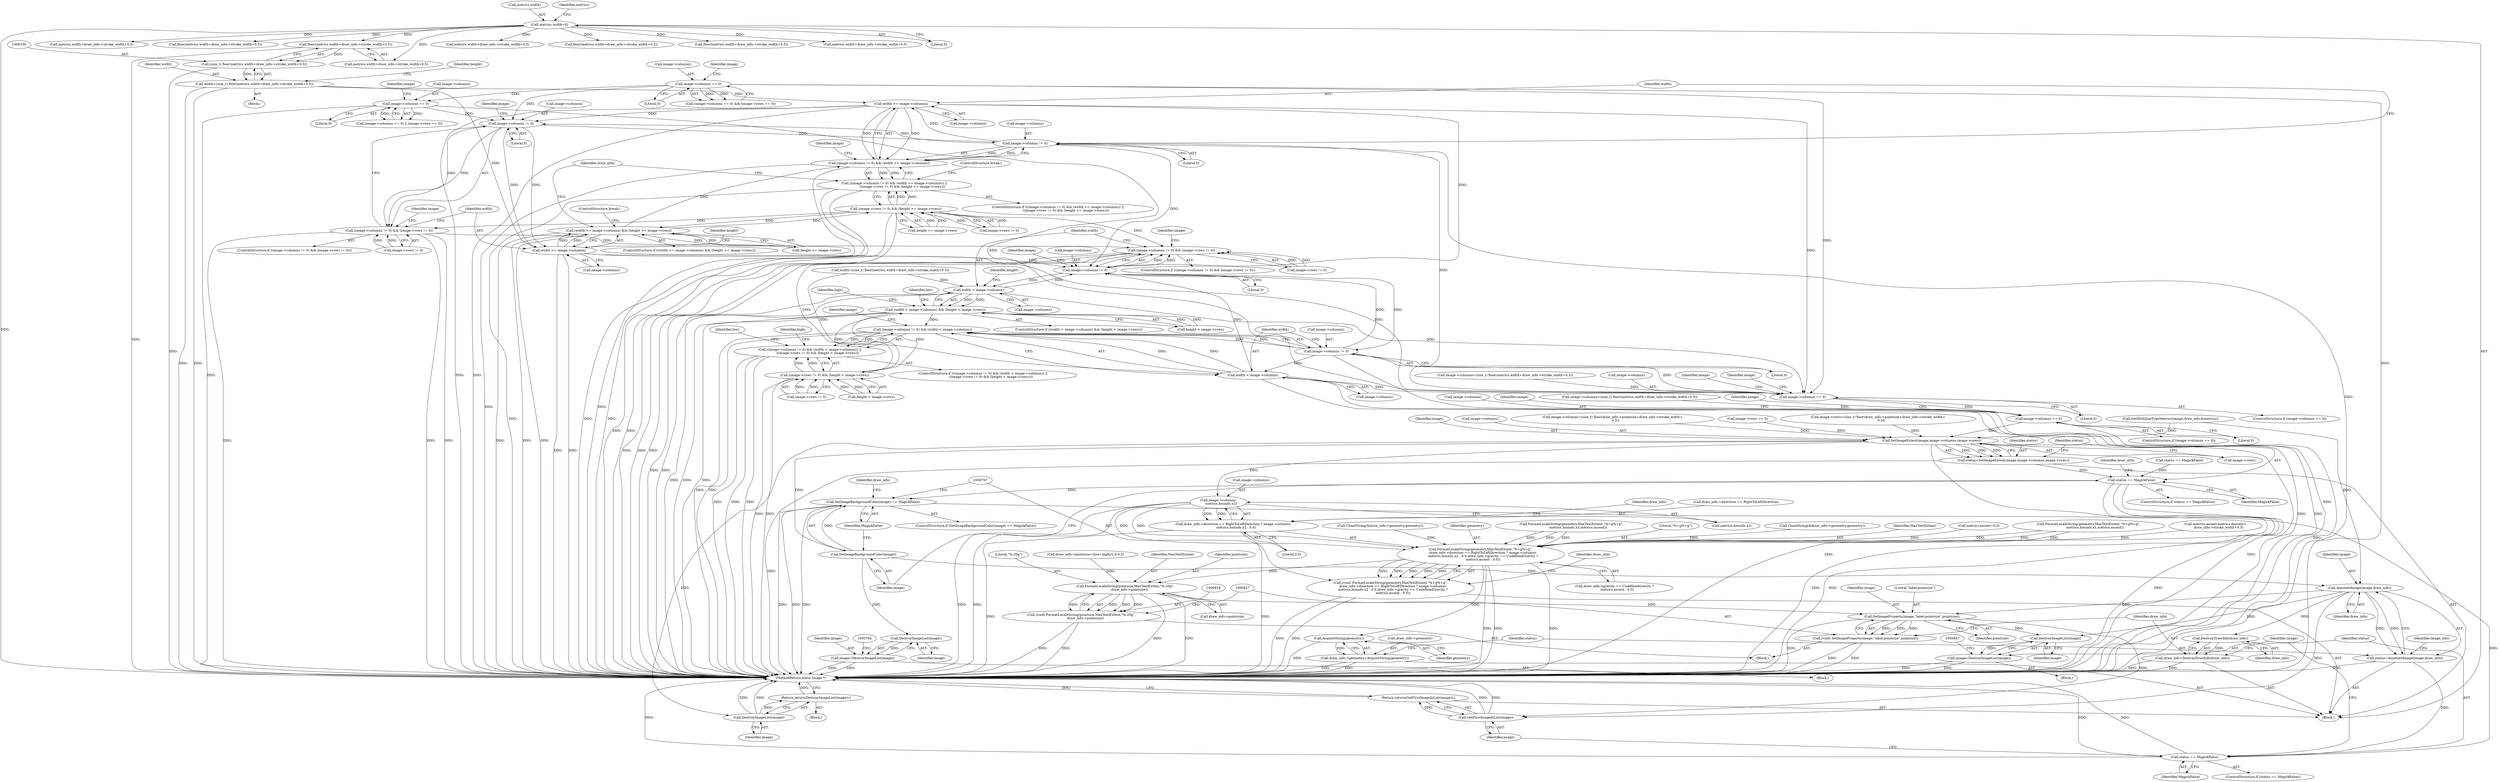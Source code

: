 digraph "0_ImageMagick_aeff00de228bc5a158c2a975ab47845d8a1db456_0@pointer" {
"1000396" [label="(Call,width >= image->columns)"];
"1000333" [label="(Call,width=(size_t) floor(metrics.width+draw_info->stroke_width+0.5))"];
"1000335" [label="(Call,(size_t) floor(metrics.width+draw_info->stroke_width+0.5))"];
"1000337" [label="(Call,floor(metrics.width+draw_info->stroke_width+0.5))"];
"1000200" [label="(Call,metrics.width=0)"];
"1000391" [label="(Call,image->columns != 0)"];
"1000363" [label="(Call,image->columns != 0)"];
"1000396" [label="(Call,width >= image->columns)"];
"1000376" [label="(Call,width >= image->columns)"];
"1000219" [label="(Call,image->columns == 0)"];
"1000271" [label="(Call,image->columns == 0)"];
"1000362" [label="(Call,(image->columns != 0) && (image->rows != 0))"];
"1000502" [label="(Call,(image->columns != 0) && (image->rows != 0))"];
"1000375" [label="(Call,(width >= image->columns) && (height >= image->rows))"];
"1000390" [label="(Call,(image->columns != 0) && (width >= image->columns))"];
"1000389" [label="(Call,((image->columns != 0) && (width >= image->columns)) ||\n                ((image->rows != 0) && (height >= image->rows)))"];
"1000401" [label="(Call,(image->rows != 0) && (height >= image->rows))"];
"1000503" [label="(Call,image->columns != 0)"];
"1000516" [label="(Call,width < image->columns)"];
"1000515" [label="(Call,(width < image->columns) && (height < image->rows))"];
"1000544" [label="(Call,(image->columns != 0) && (width < image->columns))"];
"1000543" [label="(Call,((image->columns != 0) && (width < image->columns)) ||\n                ((image->rows != 0) && (height < image->rows)))"];
"1000555" [label="(Call,(image->rows != 0) && (height < image->rows))"];
"1000623" [label="(Call,image->columns == 0)"];
"1000645" [label="(Call,image->columns == 0)"];
"1000716" [label="(Call,SetImageExtent(image,image->columns,image->rows))"];
"1000714" [label="(Call,status=SetImageExtent(image,image->columns,image->rows))"];
"1000725" [label="(Call,status == MagickFalse)"];
"1000743" [label="(Call,SetImageBackgroundColor(image) == MagickFalse)"];
"1000837" [label="(Call,status == MagickFalse)"];
"1000740" [label="(Call,DestroyImageList(image))"];
"1000739" [label="(Return,return(DestroyImageList(image));)"];
"1000744" [label="(Call,SetImageBackgroundColor(image))"];
"1000760" [label="(Call,DestroyImageList(image))"];
"1000758" [label="(Call,image=DestroyImageList(image))"];
"1000806" [label="(Call,AnnotateImage(image,draw_info))"];
"1000804" [label="(Call,status=AnnotateImage(image,draw_info))"];
"1000828" [label="(Call,SetImageProperty(image,\"label:pointsize\",pointsize))"];
"1000826" [label="(Call,(void) SetImageProperty(image,\"label:pointsize\",pointsize))"];
"1000843" [label="(Call,DestroyImageList(image))"];
"1000841" [label="(Call,image=DestroyImageList(image))"];
"1000850" [label="(Call,GetFirstImageInList(image))"];
"1000849" [label="(Return,return(GetFirstImageInList(image));)"];
"1000834" [label="(Call,DestroyDrawInfo(draw_info))"];
"1000832" [label="(Call,draw_info=DestroyDrawInfo(draw_info))"];
"1000778" [label="(Call,image->columns-\n     metrics.bounds.x2)"];
"1000768" [label="(Call,FormatLocaleString(geometry,MaxTextExtent,\"%+g%+g\",\n     draw_info->direction == RightToLeftDirection ? image->columns-\n     metrics.bounds.x2 : 0.0,draw_info->gravity == UndefinedGravity ?\n     metrics.ascent : 0.0))"];
"1000766" [label="(Call,(void) FormatLocaleString(geometry,MaxTextExtent,\"%+g%+g\",\n     draw_info->direction == RightToLeftDirection ? image->columns-\n     metrics.bounds.x2 : 0.0,draw_info->gravity == UndefinedGravity ?\n     metrics.ascent : 0.0))"];
"1000802" [label="(Call,AcquireString(geometry))"];
"1000798" [label="(Call,draw_info->geometry=AcquireString(geometry))"];
"1000819" [label="(Call,FormatLocaleString(pointsize,MaxTextExtent,\"%.20g\",\n        draw_info->pointsize))"];
"1000817" [label="(Call,(void) FormatLocaleString(pointsize,MaxTextExtent,\"%.20g\",\n        draw_info->pointsize))"];
"1000772" [label="(Call,draw_info->direction == RightToLeftDirection ? image->columns-\n     metrics.bounds.x2 : 0.0)"];
"1000545" [label="(Call,image->columns != 0)"];
"1000550" [label="(Call,width < image->columns)"];
"1000714" [label="(Call,status=SetImageExtent(image,image->columns,image->rows))"];
"1000393" [label="(Identifier,image)"];
"1000412" [label="(ControlStructure,break;)"];
"1000759" [label="(Identifier,image)"];
"1000693" [label="(Call,image->rows == 0)"];
"1000397" [label="(Identifier,width)"];
"1000841" [label="(Call,image=DestroyImageList(image))"];
"1000478" [label="(Call,metrics.width+draw_info->stroke_width+0.5)"];
"1000521" [label="(Call,height < image->rows)"];
"1000839" [label="(Identifier,MagickFalse)"];
"1000364" [label="(Call,image->columns)"];
"1000740" [label="(Call,DestroyImageList(image))"];
"1000745" [label="(Identifier,image)"];
"1000768" [label="(Call,FormatLocaleString(geometry,MaxTextExtent,\"%+g%+g\",\n     draw_info->direction == RightToLeftDirection ? image->columns-\n     metrics.bounds.x2 : 0.0,draw_info->gravity == UndefinedGravity ?\n     metrics.ascent : 0.0))"];
"1000378" [label="(Call,image->columns)"];
"1000805" [label="(Identifier,status)"];
"1000594" [label="(Call,GetMultilineTypeMetrics(image,draw_info,&metrics))"];
"1000821" [label="(Identifier,MaxTextExtent)"];
"1000749" [label="(Identifier,draw_info)"];
"1000812" [label="(Identifier,image_info)"];
"1000376" [label="(Call,width >= image->columns)"];
"1000220" [label="(Call,image->columns)"];
"1000296" [label="(Block,)"];
"1000348" [label="(Identifier,height)"];
"1000766" [label="(Call,(void) FormatLocaleString(geometry,MaxTextExtent,\"%+g%+g\",\n     draw_info->direction == RightToLeftDirection ? image->columns-\n     metrics.bounds.x2 : 0.0,draw_info->gravity == UndefinedGravity ?\n     metrics.ascent : 0.0))"];
"1000477" [label="(Call,floor(metrics.width+draw_info->stroke_width+0.5))"];
"1000201" [label="(Call,metrics.width)"];
"1000544" [label="(Call,(image->columns != 0) && (width < image->columns))"];
"1000727" [label="(Identifier,MagickFalse)"];
"1000726" [label="(Identifier,status)"];
"1000746" [label="(Identifier,MagickFalse)"];
"1000817" [label="(Call,(void) FormatLocaleString(pointsize,MaxTextExtent,\"%.20g\",\n        draw_info->pointsize))"];
"1000628" [label="(Call,image->columns=(size_t) floor(metrics.width+draw_info->stroke_width+0.5))"];
"1000370" [label="(Identifier,image)"];
"1000226" [label="(Identifier,image)"];
"1000652" [label="(Identifier,image)"];
"1000791" [label="(Identifier,draw_info)"];
"1000510" [label="(Identifier,image)"];
"1000106" [label="(Block,)"];
"1000646" [label="(Call,image->columns)"];
"1000829" [label="(Identifier,image)"];
"1000773" [label="(Call,draw_info->direction == RightToLeftDirection)"];
"1000831" [label="(Identifier,pointsize)"];
"1000363" [label="(Call,image->columns != 0)"];
"1000716" [label="(Call,SetImageExtent(image,image->columns,image->rows))"];
"1000516" [label="(Call,width < image->columns)"];
"1000802" [label="(Call,AcquireString(geometry))"];
"1000368" [label="(Call,image->rows != 0)"];
"1000561" [label="(Call,height < image->rows)"];
"1000840" [label="(Block,)"];
"1000730" [label="(Identifier,draw_info)"];
"1000627" [label="(Literal,0)"];
"1000271" [label="(Call,image->columns == 0)"];
"1000392" [label="(Call,image->columns)"];
"1000815" [label="(Block,)"];
"1000725" [label="(Call,status == MagickFalse)"];
"1000223" [label="(Literal,0)"];
"1000771" [label="(Literal,\"%+g%+g\")"];
"1000507" [label="(Literal,0)"];
"1000515" [label="(Call,(width < image->columns) && (height < image->rows))"];
"1000851" [label="(Identifier,image)"];
"1000338" [label="(Call,metrics.width+draw_info->stroke_width+0.5)"];
"1000787" [label="(Literal,0.0)"];
"1000635" [label="(Call,metrics.width+draw_info->stroke_width+0.5)"];
"1000517" [label="(Identifier,width)"];
"1000820" [label="(Identifier,pointsize)"];
"1000758" [label="(Call,image=DestroyImageList(image))"];
"1000634" [label="(Call,floor(metrics.width+draw_info->stroke_width+0.5))"];
"1000501" [label="(ControlStructure,if ((image->columns != 0) && (image->rows != 0)))"];
"1000460" [label="(Call,CloneString(&draw_info->geometry,geometry))"];
"1000742" [label="(ControlStructure,if (SetImageBackgroundColor(image) == MagickFalse))"];
"1000823" [label="(Call,draw_info->pointsize)"];
"1000386" [label="(ControlStructure,break;)"];
"1000545" [label="(Call,image->columns != 0)"];
"1000669" [label="(Identifier,image)"];
"1000698" [label="(Call,image->rows=(size_t) floor(draw_info->pointsize+draw_info->stroke_width+\n      0.5))"];
"1000743" [label="(Call,SetImageBackgroundColor(image) == MagickFalse)"];
"1000834" [label="(Call,DestroyDrawInfo(draw_info))"];
"1000822" [label="(Literal,\"%.20g\")"];
"1000293" [label="(Identifier,draw_info)"];
"1000502" [label="(Call,(image->columns != 0) && (image->rows != 0))"];
"1000518" [label="(Call,image->columns)"];
"1000219" [label="(Call,image->columns == 0)"];
"1000826" [label="(Call,(void) SetImageProperty(image,\"label:pointsize\",pointsize))"];
"1000546" [label="(Call,image->columns)"];
"1000622" [label="(ControlStructure,if (image->columns == 0))"];
"1000832" [label="(Call,draw_info=DestroyDrawInfo(draw_info))"];
"1000836" [label="(ControlStructure,if (status == MagickFalse))"];
"1000503" [label="(Call,image->columns != 0)"];
"1000375" [label="(Call,(width >= image->columns) && (height >= image->rows))"];
"1000388" [label="(ControlStructure,if (((image->columns != 0) && (width >= image->columns)) ||\n                ((image->rows != 0) && (height >= image->rows))))"];
"1000333" [label="(Call,width=(size_t) floor(metrics.width+draw_info->stroke_width+0.5))"];
"1000770" [label="(Identifier,MaxTextExtent)"];
"1000803" [label="(Identifier,geometry)"];
"1000747" [label="(Block,)"];
"1000552" [label="(Call,image->columns)"];
"1000367" [label="(Literal,0)"];
"1000270" [label="(Call,(image->columns == 0) || (image->rows == 0))"];
"1000772" [label="(Call,draw_info->direction == RightToLeftDirection ? image->columns-\n     metrics.bounds.x2 : 0.0)"];
"1000236" [label="(Call,floor(metrics.width+draw_info->stroke_width+0.5))"];
"1000808" [label="(Identifier,draw_info)"];
"1000623" [label="(Call,image->columns == 0)"];
"1000237" [label="(Call,metrics.width+draw_info->stroke_width+0.5)"];
"1000390" [label="(Call,(image->columns != 0) && (width >= image->columns))"];
"1000649" [label="(Literal,0)"];
"1000473" [label="(Call,width=(size_t) floor(metrics.width+draw_info->stroke_width+0.5))"];
"1000741" [label="(Identifier,image)"];
"1000715" [label="(Identifier,status)"];
"1000382" [label="(Identifier,height)"];
"1000647" [label="(Identifier,image)"];
"1000761" [label="(Identifier,image)"];
"1000843" [label="(Call,DestroyImageList(image))"];
"1000389" [label="(Call,((image->columns != 0) && (width >= image->columns)) ||\n                ((image->rows != 0) && (height >= image->rows)))"];
"1000788" [label="(Call,draw_info->gravity == UndefinedGravity ?\n     metrics.ascent : 0.0)"];
"1000508" [label="(Call,image->rows != 0)"];
"1000804" [label="(Call,status=AnnotateImage(image,draw_info))"];
"1000278" [label="(Identifier,image)"];
"1000724" [label="(ControlStructure,if (status == MagickFalse))"];
"1000630" [label="(Identifier,image)"];
"1000782" [label="(Call,metrics.bounds.x2)"];
"1000800" [label="(Identifier,draw_info)"];
"1000230" [label="(Call,image->columns=(size_t) floor(metrics.width+draw_info->stroke_width+0.5))"];
"1000204" [label="(Literal,0)"];
"1000514" [label="(ControlStructure,if ((width < image->columns) && (height < image->rows)))"];
"1000535" [label="(Identifier,high)"];
"1000844" [label="(Identifier,image)"];
"1000567" [label="(Identifier,low)"];
"1000550" [label="(Call,width < image->columns)"];
"1000837" [label="(Call,status == MagickFalse)"];
"1000728" [label="(Block,)"];
"1000807" [label="(Identifier,image)"];
"1000335" [label="(Call,(size_t) floor(metrics.width+draw_info->stroke_width+0.5))"];
"1000407" [label="(Call,height >= image->rows)"];
"1000542" [label="(ControlStructure,if (((image->columns != 0) && (width < image->columns)) ||\n                ((image->rows != 0) && (height < image->rows))))"];
"1000717" [label="(Identifier,image)"];
"1000739" [label="(Return,return(DestroyImageList(image));)"];
"1000543" [label="(Call,((image->columns != 0) && (width < image->columns)) ||\n                ((image->rows != 0) && (height < image->rows)))"];
"1000838" [label="(Identifier,status)"];
"1000850" [label="(Call,GetFirstImageInList(image))"];
"1000395" [label="(Literal,0)"];
"1000556" [label="(Call,image->rows != 0)"];
"1000334" [label="(Identifier,width)"];
"1000207" [label="(Identifier,metrics)"];
"1000721" [label="(Call,image->rows)"];
"1000205" [label="(Call,metrics.ascent=0.0)"];
"1000581" [label="(Call,draw_info->pointsize=(low+high)/2.0-0.5)"];
"1000575" [label="(Identifier,high)"];
"1000381" [label="(Call,height >= image->rows)"];
"1000401" [label="(Call,(image->rows != 0) && (height >= image->rows))"];
"1000744" [label="(Call,SetImageBackgroundColor(image))"];
"1000218" [label="(Call,(image->columns == 0) && (image->rows == 0))"];
"1000527" [label="(Identifier,low)"];
"1000558" [label="(Identifier,image)"];
"1000828" [label="(Call,SetImageProperty(image,\"label:pointsize\",pointsize))"];
"1000806" [label="(Call,AnnotateImage(image,draw_info))"];
"1000718" [label="(Call,image->columns)"];
"1000833" [label="(Identifier,draw_info)"];
"1000760" [label="(Call,DestroyImageList(image))"];
"1000439" [label="(Call,FormatLocaleString(geometry,MaxTextExtent,\"%+g%+g\",\n            -metrics.bounds.x1,metrics.ascent))"];
"1000679" [label="(Call,metrics.ascent-metrics.descent+\n      draw_info->stroke_width+0.5)"];
"1000549" [label="(Literal,0)"];
"1000404" [label="(Identifier,image)"];
"1000644" [label="(ControlStructure,if (image->columns == 0))"];
"1000778" [label="(Call,image->columns-\n     metrics.bounds.x2)"];
"1000798" [label="(Call,draw_info->geometry=AcquireString(geometry))"];
"1000504" [label="(Call,image->columns)"];
"1000320" [label="(Call,CloneString(&draw_info->geometry,geometry))"];
"1000849" [label="(Return,return(GetFirstImageInList(image));)"];
"1000555" [label="(Call,(image->rows != 0) && (height < image->rows))"];
"1000547" [label="(Identifier,image)"];
"1000650" [label="(Call,image->columns=(size_t) floor(draw_info->pointsize+draw_info->stroke_width+\n      0.5))"];
"1000551" [label="(Identifier,width)"];
"1000779" [label="(Call,image->columns)"];
"1000830" [label="(Literal,\"label:pointsize\")"];
"1000275" [label="(Literal,0)"];
"1000852" [label="(MethodReturn,static Image *)"];
"1000799" [label="(Call,draw_info->geometry)"];
"1000272" [label="(Call,image->columns)"];
"1000402" [label="(Call,image->rows != 0)"];
"1000835" [label="(Identifier,draw_info)"];
"1000769" [label="(Identifier,geometry)"];
"1000299" [label="(Call,FormatLocaleString(geometry,MaxTextExtent,\"%+g%+g\",\n            -metrics.bounds.x1,metrics.ascent))"];
"1000624" [label="(Call,image->columns)"];
"1000819" [label="(Call,FormatLocaleString(pointsize,MaxTextExtent,\"%.20g\",\n        draw_info->pointsize))"];
"1000842" [label="(Identifier,image)"];
"1000398" [label="(Call,image->columns)"];
"1000600" [label="(Call,status == MagickFalse)"];
"1000200" [label="(Call,metrics.width=0)"];
"1000645" [label="(Call,image->columns == 0)"];
"1000391" [label="(Call,image->columns != 0)"];
"1000377" [label="(Identifier,width)"];
"1000337" [label="(Call,floor(metrics.width+draw_info->stroke_width+0.5))"];
"1000362" [label="(Call,(image->columns != 0) && (image->rows != 0))"];
"1000374" [label="(ControlStructure,if ((width >= image->columns) && (height >= image->rows)))"];
"1000361" [label="(ControlStructure,if ((image->columns != 0) && (image->rows != 0)))"];
"1000522" [label="(Identifier,height)"];
"1000396" [label="(Call,width >= image->columns)"];
"1000396" -> "1000390"  [label="AST: "];
"1000396" -> "1000398"  [label="CFG: "];
"1000397" -> "1000396"  [label="AST: "];
"1000398" -> "1000396"  [label="AST: "];
"1000390" -> "1000396"  [label="CFG: "];
"1000396" -> "1000852"  [label="DDG: "];
"1000396" -> "1000852"  [label="DDG: "];
"1000396" -> "1000363"  [label="DDG: "];
"1000396" -> "1000390"  [label="DDG: "];
"1000396" -> "1000390"  [label="DDG: "];
"1000333" -> "1000396"  [label="DDG: "];
"1000391" -> "1000396"  [label="DDG: "];
"1000396" -> "1000503"  [label="DDG: "];
"1000396" -> "1000623"  [label="DDG: "];
"1000333" -> "1000296"  [label="AST: "];
"1000333" -> "1000335"  [label="CFG: "];
"1000334" -> "1000333"  [label="AST: "];
"1000335" -> "1000333"  [label="AST: "];
"1000348" -> "1000333"  [label="CFG: "];
"1000333" -> "1000852"  [label="DDG: "];
"1000333" -> "1000852"  [label="DDG: "];
"1000335" -> "1000333"  [label="DDG: "];
"1000333" -> "1000376"  [label="DDG: "];
"1000335" -> "1000337"  [label="CFG: "];
"1000336" -> "1000335"  [label="AST: "];
"1000337" -> "1000335"  [label="AST: "];
"1000335" -> "1000852"  [label="DDG: "];
"1000337" -> "1000335"  [label="DDG: "];
"1000337" -> "1000338"  [label="CFG: "];
"1000338" -> "1000337"  [label="AST: "];
"1000337" -> "1000852"  [label="DDG: "];
"1000200" -> "1000337"  [label="DDG: "];
"1000200" -> "1000106"  [label="AST: "];
"1000200" -> "1000204"  [label="CFG: "];
"1000201" -> "1000200"  [label="AST: "];
"1000204" -> "1000200"  [label="AST: "];
"1000207" -> "1000200"  [label="CFG: "];
"1000200" -> "1000852"  [label="DDG: "];
"1000200" -> "1000236"  [label="DDG: "];
"1000200" -> "1000237"  [label="DDG: "];
"1000200" -> "1000338"  [label="DDG: "];
"1000200" -> "1000477"  [label="DDG: "];
"1000200" -> "1000478"  [label="DDG: "];
"1000200" -> "1000634"  [label="DDG: "];
"1000200" -> "1000635"  [label="DDG: "];
"1000391" -> "1000390"  [label="AST: "];
"1000391" -> "1000395"  [label="CFG: "];
"1000392" -> "1000391"  [label="AST: "];
"1000395" -> "1000391"  [label="AST: "];
"1000397" -> "1000391"  [label="CFG: "];
"1000390" -> "1000391"  [label="CFG: "];
"1000391" -> "1000852"  [label="DDG: "];
"1000391" -> "1000363"  [label="DDG: "];
"1000391" -> "1000390"  [label="DDG: "];
"1000391" -> "1000390"  [label="DDG: "];
"1000363" -> "1000391"  [label="DDG: "];
"1000391" -> "1000503"  [label="DDG: "];
"1000391" -> "1000623"  [label="DDG: "];
"1000363" -> "1000362"  [label="AST: "];
"1000363" -> "1000367"  [label="CFG: "];
"1000364" -> "1000363"  [label="AST: "];
"1000367" -> "1000363"  [label="AST: "];
"1000370" -> "1000363"  [label="CFG: "];
"1000362" -> "1000363"  [label="CFG: "];
"1000363" -> "1000362"  [label="DDG: "];
"1000363" -> "1000362"  [label="DDG: "];
"1000376" -> "1000363"  [label="DDG: "];
"1000219" -> "1000363"  [label="DDG: "];
"1000271" -> "1000363"  [label="DDG: "];
"1000363" -> "1000376"  [label="DDG: "];
"1000376" -> "1000375"  [label="AST: "];
"1000376" -> "1000378"  [label="CFG: "];
"1000377" -> "1000376"  [label="AST: "];
"1000378" -> "1000376"  [label="AST: "];
"1000382" -> "1000376"  [label="CFG: "];
"1000375" -> "1000376"  [label="CFG: "];
"1000376" -> "1000852"  [label="DDG: "];
"1000376" -> "1000852"  [label="DDG: "];
"1000376" -> "1000375"  [label="DDG: "];
"1000376" -> "1000375"  [label="DDG: "];
"1000376" -> "1000503"  [label="DDG: "];
"1000376" -> "1000623"  [label="DDG: "];
"1000219" -> "1000218"  [label="AST: "];
"1000219" -> "1000223"  [label="CFG: "];
"1000220" -> "1000219"  [label="AST: "];
"1000223" -> "1000219"  [label="AST: "];
"1000226" -> "1000219"  [label="CFG: "];
"1000218" -> "1000219"  [label="CFG: "];
"1000219" -> "1000852"  [label="DDG: "];
"1000219" -> "1000218"  [label="DDG: "];
"1000219" -> "1000218"  [label="DDG: "];
"1000219" -> "1000271"  [label="DDG: "];
"1000219" -> "1000623"  [label="DDG: "];
"1000271" -> "1000270"  [label="AST: "];
"1000271" -> "1000275"  [label="CFG: "];
"1000272" -> "1000271"  [label="AST: "];
"1000275" -> "1000271"  [label="AST: "];
"1000278" -> "1000271"  [label="CFG: "];
"1000270" -> "1000271"  [label="CFG: "];
"1000271" -> "1000852"  [label="DDG: "];
"1000271" -> "1000270"  [label="DDG: "];
"1000271" -> "1000270"  [label="DDG: "];
"1000271" -> "1000623"  [label="DDG: "];
"1000362" -> "1000361"  [label="AST: "];
"1000362" -> "1000368"  [label="CFG: "];
"1000368" -> "1000362"  [label="AST: "];
"1000377" -> "1000362"  [label="CFG: "];
"1000393" -> "1000362"  [label="CFG: "];
"1000362" -> "1000852"  [label="DDG: "];
"1000362" -> "1000852"  [label="DDG: "];
"1000362" -> "1000852"  [label="DDG: "];
"1000401" -> "1000362"  [label="DDG: "];
"1000368" -> "1000362"  [label="DDG: "];
"1000368" -> "1000362"  [label="DDG: "];
"1000362" -> "1000502"  [label="DDG: "];
"1000502" -> "1000501"  [label="AST: "];
"1000502" -> "1000503"  [label="CFG: "];
"1000502" -> "1000508"  [label="CFG: "];
"1000503" -> "1000502"  [label="AST: "];
"1000508" -> "1000502"  [label="AST: "];
"1000517" -> "1000502"  [label="CFG: "];
"1000547" -> "1000502"  [label="CFG: "];
"1000502" -> "1000852"  [label="DDG: "];
"1000502" -> "1000852"  [label="DDG: "];
"1000502" -> "1000852"  [label="DDG: "];
"1000503" -> "1000502"  [label="DDG: "];
"1000503" -> "1000502"  [label="DDG: "];
"1000401" -> "1000502"  [label="DDG: "];
"1000555" -> "1000502"  [label="DDG: "];
"1000508" -> "1000502"  [label="DDG: "];
"1000508" -> "1000502"  [label="DDG: "];
"1000375" -> "1000374"  [label="AST: "];
"1000375" -> "1000381"  [label="CFG: "];
"1000381" -> "1000375"  [label="AST: "];
"1000386" -> "1000375"  [label="CFG: "];
"1000293" -> "1000375"  [label="CFG: "];
"1000375" -> "1000852"  [label="DDG: "];
"1000375" -> "1000852"  [label="DDG: "];
"1000375" -> "1000852"  [label="DDG: "];
"1000401" -> "1000375"  [label="DDG: "];
"1000381" -> "1000375"  [label="DDG: "];
"1000381" -> "1000375"  [label="DDG: "];
"1000375" -> "1000390"  [label="DDG: "];
"1000375" -> "1000401"  [label="DDG: "];
"1000390" -> "1000389"  [label="AST: "];
"1000404" -> "1000390"  [label="CFG: "];
"1000389" -> "1000390"  [label="CFG: "];
"1000390" -> "1000852"  [label="DDG: "];
"1000390" -> "1000852"  [label="DDG: "];
"1000390" -> "1000389"  [label="DDG: "];
"1000390" -> "1000389"  [label="DDG: "];
"1000389" -> "1000388"  [label="AST: "];
"1000389" -> "1000401"  [label="CFG: "];
"1000401" -> "1000389"  [label="AST: "];
"1000412" -> "1000389"  [label="CFG: "];
"1000293" -> "1000389"  [label="CFG: "];
"1000389" -> "1000852"  [label="DDG: "];
"1000389" -> "1000852"  [label="DDG: "];
"1000389" -> "1000852"  [label="DDG: "];
"1000401" -> "1000389"  [label="DDG: "];
"1000401" -> "1000389"  [label="DDG: "];
"1000401" -> "1000402"  [label="CFG: "];
"1000401" -> "1000407"  [label="CFG: "];
"1000402" -> "1000401"  [label="AST: "];
"1000407" -> "1000401"  [label="AST: "];
"1000401" -> "1000852"  [label="DDG: "];
"1000401" -> "1000852"  [label="DDG: "];
"1000402" -> "1000401"  [label="DDG: "];
"1000402" -> "1000401"  [label="DDG: "];
"1000407" -> "1000401"  [label="DDG: "];
"1000407" -> "1000401"  [label="DDG: "];
"1000503" -> "1000507"  [label="CFG: "];
"1000504" -> "1000503"  [label="AST: "];
"1000507" -> "1000503"  [label="AST: "];
"1000510" -> "1000503"  [label="CFG: "];
"1000545" -> "1000503"  [label="DDG: "];
"1000516" -> "1000503"  [label="DDG: "];
"1000550" -> "1000503"  [label="DDG: "];
"1000503" -> "1000516"  [label="DDG: "];
"1000503" -> "1000545"  [label="DDG: "];
"1000516" -> "1000515"  [label="AST: "];
"1000516" -> "1000518"  [label="CFG: "];
"1000517" -> "1000516"  [label="AST: "];
"1000518" -> "1000516"  [label="AST: "];
"1000522" -> "1000516"  [label="CFG: "];
"1000515" -> "1000516"  [label="CFG: "];
"1000516" -> "1000852"  [label="DDG: "];
"1000516" -> "1000852"  [label="DDG: "];
"1000516" -> "1000515"  [label="DDG: "];
"1000516" -> "1000515"  [label="DDG: "];
"1000473" -> "1000516"  [label="DDG: "];
"1000516" -> "1000623"  [label="DDG: "];
"1000515" -> "1000514"  [label="AST: "];
"1000515" -> "1000521"  [label="CFG: "];
"1000521" -> "1000515"  [label="AST: "];
"1000527" -> "1000515"  [label="CFG: "];
"1000535" -> "1000515"  [label="CFG: "];
"1000515" -> "1000852"  [label="DDG: "];
"1000515" -> "1000852"  [label="DDG: "];
"1000515" -> "1000852"  [label="DDG: "];
"1000555" -> "1000515"  [label="DDG: "];
"1000521" -> "1000515"  [label="DDG: "];
"1000521" -> "1000515"  [label="DDG: "];
"1000515" -> "1000544"  [label="DDG: "];
"1000515" -> "1000555"  [label="DDG: "];
"1000544" -> "1000543"  [label="AST: "];
"1000544" -> "1000545"  [label="CFG: "];
"1000544" -> "1000550"  [label="CFG: "];
"1000545" -> "1000544"  [label="AST: "];
"1000550" -> "1000544"  [label="AST: "];
"1000558" -> "1000544"  [label="CFG: "];
"1000543" -> "1000544"  [label="CFG: "];
"1000544" -> "1000852"  [label="DDG: "];
"1000544" -> "1000852"  [label="DDG: "];
"1000544" -> "1000543"  [label="DDG: "];
"1000544" -> "1000543"  [label="DDG: "];
"1000545" -> "1000544"  [label="DDG: "];
"1000545" -> "1000544"  [label="DDG: "];
"1000550" -> "1000544"  [label="DDG: "];
"1000550" -> "1000544"  [label="DDG: "];
"1000543" -> "1000542"  [label="AST: "];
"1000543" -> "1000555"  [label="CFG: "];
"1000555" -> "1000543"  [label="AST: "];
"1000567" -> "1000543"  [label="CFG: "];
"1000575" -> "1000543"  [label="CFG: "];
"1000543" -> "1000852"  [label="DDG: "];
"1000543" -> "1000852"  [label="DDG: "];
"1000543" -> "1000852"  [label="DDG: "];
"1000555" -> "1000543"  [label="DDG: "];
"1000555" -> "1000543"  [label="DDG: "];
"1000555" -> "1000556"  [label="CFG: "];
"1000555" -> "1000561"  [label="CFG: "];
"1000556" -> "1000555"  [label="AST: "];
"1000561" -> "1000555"  [label="AST: "];
"1000555" -> "1000852"  [label="DDG: "];
"1000555" -> "1000852"  [label="DDG: "];
"1000556" -> "1000555"  [label="DDG: "];
"1000556" -> "1000555"  [label="DDG: "];
"1000561" -> "1000555"  [label="DDG: "];
"1000561" -> "1000555"  [label="DDG: "];
"1000623" -> "1000622"  [label="AST: "];
"1000623" -> "1000627"  [label="CFG: "];
"1000624" -> "1000623"  [label="AST: "];
"1000627" -> "1000623"  [label="AST: "];
"1000630" -> "1000623"  [label="CFG: "];
"1000647" -> "1000623"  [label="CFG: "];
"1000545" -> "1000623"  [label="DDG: "];
"1000230" -> "1000623"  [label="DDG: "];
"1000550" -> "1000623"  [label="DDG: "];
"1000623" -> "1000645"  [label="DDG: "];
"1000645" -> "1000644"  [label="AST: "];
"1000645" -> "1000649"  [label="CFG: "];
"1000646" -> "1000645"  [label="AST: "];
"1000649" -> "1000645"  [label="AST: "];
"1000652" -> "1000645"  [label="CFG: "];
"1000669" -> "1000645"  [label="CFG: "];
"1000645" -> "1000852"  [label="DDG: "];
"1000628" -> "1000645"  [label="DDG: "];
"1000645" -> "1000716"  [label="DDG: "];
"1000716" -> "1000714"  [label="AST: "];
"1000716" -> "1000721"  [label="CFG: "];
"1000717" -> "1000716"  [label="AST: "];
"1000718" -> "1000716"  [label="AST: "];
"1000721" -> "1000716"  [label="AST: "];
"1000714" -> "1000716"  [label="CFG: "];
"1000716" -> "1000852"  [label="DDG: "];
"1000716" -> "1000852"  [label="DDG: "];
"1000716" -> "1000714"  [label="DDG: "];
"1000716" -> "1000714"  [label="DDG: "];
"1000716" -> "1000714"  [label="DDG: "];
"1000594" -> "1000716"  [label="DDG: "];
"1000650" -> "1000716"  [label="DDG: "];
"1000698" -> "1000716"  [label="DDG: "];
"1000693" -> "1000716"  [label="DDG: "];
"1000716" -> "1000740"  [label="DDG: "];
"1000716" -> "1000744"  [label="DDG: "];
"1000716" -> "1000778"  [label="DDG: "];
"1000714" -> "1000106"  [label="AST: "];
"1000715" -> "1000714"  [label="AST: "];
"1000726" -> "1000714"  [label="CFG: "];
"1000714" -> "1000852"  [label="DDG: "];
"1000714" -> "1000725"  [label="DDG: "];
"1000725" -> "1000724"  [label="AST: "];
"1000725" -> "1000727"  [label="CFG: "];
"1000726" -> "1000725"  [label="AST: "];
"1000727" -> "1000725"  [label="AST: "];
"1000730" -> "1000725"  [label="CFG: "];
"1000745" -> "1000725"  [label="CFG: "];
"1000725" -> "1000852"  [label="DDG: "];
"1000725" -> "1000852"  [label="DDG: "];
"1000725" -> "1000852"  [label="DDG: "];
"1000600" -> "1000725"  [label="DDG: "];
"1000725" -> "1000743"  [label="DDG: "];
"1000743" -> "1000742"  [label="AST: "];
"1000743" -> "1000746"  [label="CFG: "];
"1000744" -> "1000743"  [label="AST: "];
"1000746" -> "1000743"  [label="AST: "];
"1000749" -> "1000743"  [label="CFG: "];
"1000767" -> "1000743"  [label="CFG: "];
"1000743" -> "1000852"  [label="DDG: "];
"1000743" -> "1000852"  [label="DDG: "];
"1000743" -> "1000852"  [label="DDG: "];
"1000744" -> "1000743"  [label="DDG: "];
"1000743" -> "1000837"  [label="DDG: "];
"1000837" -> "1000836"  [label="AST: "];
"1000837" -> "1000839"  [label="CFG: "];
"1000838" -> "1000837"  [label="AST: "];
"1000839" -> "1000837"  [label="AST: "];
"1000842" -> "1000837"  [label="CFG: "];
"1000851" -> "1000837"  [label="CFG: "];
"1000837" -> "1000852"  [label="DDG: "];
"1000837" -> "1000852"  [label="DDG: "];
"1000837" -> "1000852"  [label="DDG: "];
"1000804" -> "1000837"  [label="DDG: "];
"1000740" -> "1000739"  [label="AST: "];
"1000740" -> "1000741"  [label="CFG: "];
"1000741" -> "1000740"  [label="AST: "];
"1000739" -> "1000740"  [label="CFG: "];
"1000740" -> "1000852"  [label="DDG: "];
"1000740" -> "1000852"  [label="DDG: "];
"1000740" -> "1000739"  [label="DDG: "];
"1000739" -> "1000728"  [label="AST: "];
"1000852" -> "1000739"  [label="CFG: "];
"1000739" -> "1000852"  [label="DDG: "];
"1000744" -> "1000745"  [label="CFG: "];
"1000745" -> "1000744"  [label="AST: "];
"1000746" -> "1000744"  [label="CFG: "];
"1000744" -> "1000760"  [label="DDG: "];
"1000744" -> "1000806"  [label="DDG: "];
"1000760" -> "1000758"  [label="AST: "];
"1000760" -> "1000761"  [label="CFG: "];
"1000761" -> "1000760"  [label="AST: "];
"1000758" -> "1000760"  [label="CFG: "];
"1000760" -> "1000758"  [label="DDG: "];
"1000758" -> "1000747"  [label="AST: "];
"1000759" -> "1000758"  [label="AST: "];
"1000764" -> "1000758"  [label="CFG: "];
"1000758" -> "1000852"  [label="DDG: "];
"1000758" -> "1000852"  [label="DDG: "];
"1000806" -> "1000804"  [label="AST: "];
"1000806" -> "1000808"  [label="CFG: "];
"1000807" -> "1000806"  [label="AST: "];
"1000808" -> "1000806"  [label="AST: "];
"1000804" -> "1000806"  [label="CFG: "];
"1000806" -> "1000804"  [label="DDG: "];
"1000806" -> "1000804"  [label="DDG: "];
"1000594" -> "1000806"  [label="DDG: "];
"1000806" -> "1000828"  [label="DDG: "];
"1000806" -> "1000834"  [label="DDG: "];
"1000806" -> "1000843"  [label="DDG: "];
"1000806" -> "1000850"  [label="DDG: "];
"1000804" -> "1000106"  [label="AST: "];
"1000805" -> "1000804"  [label="AST: "];
"1000812" -> "1000804"  [label="CFG: "];
"1000804" -> "1000852"  [label="DDG: "];
"1000828" -> "1000826"  [label="AST: "];
"1000828" -> "1000831"  [label="CFG: "];
"1000829" -> "1000828"  [label="AST: "];
"1000830" -> "1000828"  [label="AST: "];
"1000831" -> "1000828"  [label="AST: "];
"1000826" -> "1000828"  [label="CFG: "];
"1000828" -> "1000852"  [label="DDG: "];
"1000828" -> "1000826"  [label="DDG: "];
"1000828" -> "1000826"  [label="DDG: "];
"1000828" -> "1000826"  [label="DDG: "];
"1000819" -> "1000828"  [label="DDG: "];
"1000828" -> "1000843"  [label="DDG: "];
"1000828" -> "1000850"  [label="DDG: "];
"1000826" -> "1000815"  [label="AST: "];
"1000827" -> "1000826"  [label="AST: "];
"1000833" -> "1000826"  [label="CFG: "];
"1000826" -> "1000852"  [label="DDG: "];
"1000826" -> "1000852"  [label="DDG: "];
"1000843" -> "1000841"  [label="AST: "];
"1000843" -> "1000844"  [label="CFG: "];
"1000844" -> "1000843"  [label="AST: "];
"1000841" -> "1000843"  [label="CFG: "];
"1000843" -> "1000841"  [label="DDG: "];
"1000841" -> "1000840"  [label="AST: "];
"1000842" -> "1000841"  [label="AST: "];
"1000847" -> "1000841"  [label="CFG: "];
"1000841" -> "1000852"  [label="DDG: "];
"1000841" -> "1000852"  [label="DDG: "];
"1000850" -> "1000849"  [label="AST: "];
"1000850" -> "1000851"  [label="CFG: "];
"1000851" -> "1000850"  [label="AST: "];
"1000849" -> "1000850"  [label="CFG: "];
"1000850" -> "1000852"  [label="DDG: "];
"1000850" -> "1000852"  [label="DDG: "];
"1000850" -> "1000849"  [label="DDG: "];
"1000849" -> "1000106"  [label="AST: "];
"1000852" -> "1000849"  [label="CFG: "];
"1000849" -> "1000852"  [label="DDG: "];
"1000834" -> "1000832"  [label="AST: "];
"1000834" -> "1000835"  [label="CFG: "];
"1000835" -> "1000834"  [label="AST: "];
"1000832" -> "1000834"  [label="CFG: "];
"1000834" -> "1000832"  [label="DDG: "];
"1000832" -> "1000106"  [label="AST: "];
"1000833" -> "1000832"  [label="AST: "];
"1000838" -> "1000832"  [label="CFG: "];
"1000832" -> "1000852"  [label="DDG: "];
"1000832" -> "1000852"  [label="DDG: "];
"1000778" -> "1000772"  [label="AST: "];
"1000778" -> "1000782"  [label="CFG: "];
"1000779" -> "1000778"  [label="AST: "];
"1000782" -> "1000778"  [label="AST: "];
"1000772" -> "1000778"  [label="CFG: "];
"1000778" -> "1000852"  [label="DDG: "];
"1000778" -> "1000852"  [label="DDG: "];
"1000778" -> "1000768"  [label="DDG: "];
"1000778" -> "1000768"  [label="DDG: "];
"1000778" -> "1000772"  [label="DDG: "];
"1000778" -> "1000772"  [label="DDG: "];
"1000768" -> "1000766"  [label="AST: "];
"1000768" -> "1000788"  [label="CFG: "];
"1000769" -> "1000768"  [label="AST: "];
"1000770" -> "1000768"  [label="AST: "];
"1000771" -> "1000768"  [label="AST: "];
"1000772" -> "1000768"  [label="AST: "];
"1000788" -> "1000768"  [label="AST: "];
"1000766" -> "1000768"  [label="CFG: "];
"1000768" -> "1000852"  [label="DDG: "];
"1000768" -> "1000852"  [label="DDG: "];
"1000768" -> "1000852"  [label="DDG: "];
"1000768" -> "1000766"  [label="DDG: "];
"1000768" -> "1000766"  [label="DDG: "];
"1000768" -> "1000766"  [label="DDG: "];
"1000768" -> "1000766"  [label="DDG: "];
"1000768" -> "1000766"  [label="DDG: "];
"1000460" -> "1000768"  [label="DDG: "];
"1000439" -> "1000768"  [label="DDG: "];
"1000439" -> "1000768"  [label="DDG: "];
"1000439" -> "1000768"  [label="DDG: "];
"1000299" -> "1000768"  [label="DDG: "];
"1000299" -> "1000768"  [label="DDG: "];
"1000299" -> "1000768"  [label="DDG: "];
"1000320" -> "1000768"  [label="DDG: "];
"1000679" -> "1000768"  [label="DDG: "];
"1000205" -> "1000768"  [label="DDG: "];
"1000768" -> "1000802"  [label="DDG: "];
"1000768" -> "1000819"  [label="DDG: "];
"1000766" -> "1000106"  [label="AST: "];
"1000767" -> "1000766"  [label="AST: "];
"1000800" -> "1000766"  [label="CFG: "];
"1000766" -> "1000852"  [label="DDG: "];
"1000766" -> "1000852"  [label="DDG: "];
"1000802" -> "1000798"  [label="AST: "];
"1000802" -> "1000803"  [label="CFG: "];
"1000803" -> "1000802"  [label="AST: "];
"1000798" -> "1000802"  [label="CFG: "];
"1000802" -> "1000852"  [label="DDG: "];
"1000802" -> "1000798"  [label="DDG: "];
"1000798" -> "1000106"  [label="AST: "];
"1000799" -> "1000798"  [label="AST: "];
"1000805" -> "1000798"  [label="CFG: "];
"1000798" -> "1000852"  [label="DDG: "];
"1000798" -> "1000852"  [label="DDG: "];
"1000819" -> "1000817"  [label="AST: "];
"1000819" -> "1000823"  [label="CFG: "];
"1000820" -> "1000819"  [label="AST: "];
"1000821" -> "1000819"  [label="AST: "];
"1000822" -> "1000819"  [label="AST: "];
"1000823" -> "1000819"  [label="AST: "];
"1000817" -> "1000819"  [label="CFG: "];
"1000819" -> "1000852"  [label="DDG: "];
"1000819" -> "1000852"  [label="DDG: "];
"1000819" -> "1000817"  [label="DDG: "];
"1000819" -> "1000817"  [label="DDG: "];
"1000819" -> "1000817"  [label="DDG: "];
"1000819" -> "1000817"  [label="DDG: "];
"1000581" -> "1000819"  [label="DDG: "];
"1000817" -> "1000815"  [label="AST: "];
"1000818" -> "1000817"  [label="AST: "];
"1000827" -> "1000817"  [label="CFG: "];
"1000817" -> "1000852"  [label="DDG: "];
"1000817" -> "1000852"  [label="DDG: "];
"1000772" -> "1000787"  [label="CFG: "];
"1000773" -> "1000772"  [label="AST: "];
"1000787" -> "1000772"  [label="AST: "];
"1000791" -> "1000772"  [label="CFG: "];
"1000772" -> "1000852"  [label="DDG: "];
"1000772" -> "1000852"  [label="DDG: "];
"1000545" -> "1000549"  [label="CFG: "];
"1000546" -> "1000545"  [label="AST: "];
"1000549" -> "1000545"  [label="AST: "];
"1000551" -> "1000545"  [label="CFG: "];
"1000545" -> "1000852"  [label="DDG: "];
"1000545" -> "1000550"  [label="DDG: "];
"1000550" -> "1000552"  [label="CFG: "];
"1000551" -> "1000550"  [label="AST: "];
"1000552" -> "1000550"  [label="AST: "];
"1000550" -> "1000852"  [label="DDG: "];
"1000550" -> "1000852"  [label="DDG: "];
"1000473" -> "1000550"  [label="DDG: "];
}
